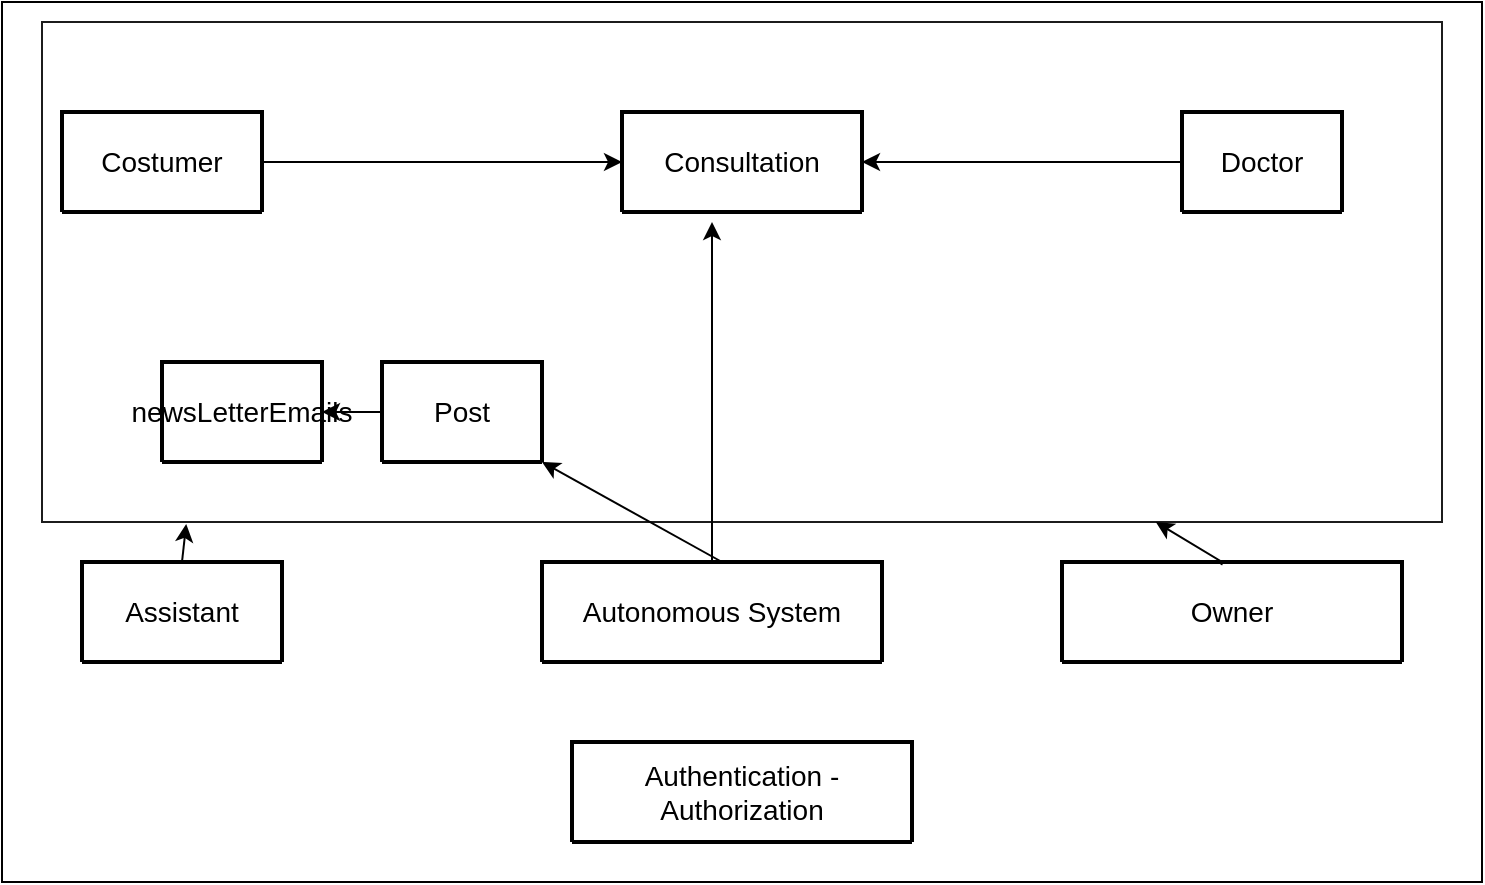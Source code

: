 <mxfile version="24.5.4" type="device" pages="2">
  <diagram id="C5RBs43oDa-KdzZeNtuy" name="Modelo_Conceptual">
    <mxGraphModel dx="1120" dy="476" grid="1" gridSize="10" guides="1" tooltips="1" connect="1" arrows="1" fold="1" page="1" pageScale="1" pageWidth="827" pageHeight="1169" math="0" shadow="0">
      <root>
        <mxCell id="WIyWlLk6GJQsqaUBKTNV-0" />
        <mxCell id="WIyWlLk6GJQsqaUBKTNV-1" parent="WIyWlLk6GJQsqaUBKTNV-0" />
        <mxCell id="9IchFDW7vQtGG4OENfkv-96" value="" style="rounded=0;whiteSpace=wrap;html=1;" parent="WIyWlLk6GJQsqaUBKTNV-1" vertex="1">
          <mxGeometry x="70" y="480" width="740" height="440" as="geometry" />
        </mxCell>
        <mxCell id="9IchFDW7vQtGG4OENfkv-95" value="" style="rounded=0;whiteSpace=wrap;html=1;strokeColor=#1C1C1C;" parent="WIyWlLk6GJQsqaUBKTNV-1" vertex="1">
          <mxGeometry x="90" y="490" width="700" height="250" as="geometry" />
        </mxCell>
        <mxCell id="9IchFDW7vQtGG4OENfkv-56" value="Costumer" style="swimlane;childLayout=stackLayout;horizontal=1;startSize=50;horizontalStack=0;rounded=1;fontSize=14;fontStyle=0;strokeWidth=2;resizeParent=0;resizeLast=1;shadow=0;dashed=0;align=center;arcSize=4;whiteSpace=wrap;html=1;" parent="WIyWlLk6GJQsqaUBKTNV-1" vertex="1" collapsed="1">
          <mxGeometry x="100" y="535" width="100" height="50" as="geometry">
            <mxRectangle x="100" y="540" width="160" height="120" as="alternateBounds" />
          </mxGeometry>
        </mxCell>
        <mxCell id="9IchFDW7vQtGG4OENfkv-57" value="+Attribute1&#xa;+Attribute2&#xa;+Attribute3" style="align=left;strokeColor=none;fillColor=none;spacingLeft=4;fontSize=12;verticalAlign=top;resizable=0;rotatable=0;part=1;html=1;" parent="9IchFDW7vQtGG4OENfkv-56" vertex="1">
          <mxGeometry y="50" width="160" height="70" as="geometry" />
        </mxCell>
        <mxCell id="9IchFDW7vQtGG4OENfkv-58" value="Consultation" style="swimlane;childLayout=stackLayout;horizontal=1;startSize=50;horizontalStack=0;rounded=1;fontSize=14;fontStyle=0;strokeWidth=2;resizeParent=0;resizeLast=1;shadow=0;dashed=0;align=center;arcSize=4;whiteSpace=wrap;html=1;" parent="WIyWlLk6GJQsqaUBKTNV-1" vertex="1" collapsed="1">
          <mxGeometry x="380" y="535" width="120" height="50" as="geometry">
            <mxRectangle x="380" y="540" width="160" height="120" as="alternateBounds" />
          </mxGeometry>
        </mxCell>
        <mxCell id="9IchFDW7vQtGG4OENfkv-59" value="+Attribute1&#xa;+Attribute2&#xa;+Attribute3" style="align=left;strokeColor=none;fillColor=none;spacingLeft=4;fontSize=12;verticalAlign=top;resizable=0;rotatable=0;part=1;html=1;" parent="9IchFDW7vQtGG4OENfkv-58" vertex="1">
          <mxGeometry y="50" width="160" height="70" as="geometry" />
        </mxCell>
        <mxCell id="9IchFDW7vQtGG4OENfkv-60" value="Doctor" style="swimlane;childLayout=stackLayout;horizontal=1;startSize=50;horizontalStack=0;rounded=1;fontSize=14;fontStyle=0;strokeWidth=2;resizeParent=0;resizeLast=1;shadow=0;dashed=0;align=center;arcSize=4;whiteSpace=wrap;html=1;" parent="WIyWlLk6GJQsqaUBKTNV-1" vertex="1" collapsed="1">
          <mxGeometry x="660" y="535" width="80" height="50" as="geometry">
            <mxRectangle x="660" y="540" width="160" height="120" as="alternateBounds" />
          </mxGeometry>
        </mxCell>
        <mxCell id="9IchFDW7vQtGG4OENfkv-61" value="+Attribute1&#xa;+Attribute2&#xa;+Attribute3" style="align=left;strokeColor=none;fillColor=none;spacingLeft=4;fontSize=12;verticalAlign=top;resizable=0;rotatable=0;part=1;html=1;" parent="9IchFDW7vQtGG4OENfkv-60" vertex="1">
          <mxGeometry y="50" width="160" height="70" as="geometry" />
        </mxCell>
        <mxCell id="9IchFDW7vQtGG4OENfkv-62" value="Autonomous System" style="swimlane;childLayout=stackLayout;horizontal=1;startSize=50;horizontalStack=0;rounded=1;fontSize=14;fontStyle=0;strokeWidth=2;resizeParent=0;resizeLast=1;shadow=0;dashed=0;align=center;arcSize=4;whiteSpace=wrap;html=1;" parent="WIyWlLk6GJQsqaUBKTNV-1" vertex="1" collapsed="1">
          <mxGeometry x="340" y="760" width="170" height="50" as="geometry">
            <mxRectangle x="850" y="730" width="160" height="120" as="alternateBounds" />
          </mxGeometry>
        </mxCell>
        <mxCell id="9IchFDW7vQtGG4OENfkv-63" value="+Attribute1&#xa;+Attribute2&#xa;+Attribute3" style="align=left;strokeColor=none;fillColor=none;spacingLeft=4;fontSize=12;verticalAlign=top;resizable=0;rotatable=0;part=1;html=1;" parent="9IchFDW7vQtGG4OENfkv-62" vertex="1">
          <mxGeometry y="50" width="160" height="70" as="geometry" />
        </mxCell>
        <mxCell id="9IchFDW7vQtGG4OENfkv-64" value="Assistant" style="swimlane;childLayout=stackLayout;horizontal=1;startSize=50;horizontalStack=0;rounded=1;fontSize=14;fontStyle=0;strokeWidth=2;resizeParent=0;resizeLast=1;shadow=0;dashed=0;align=center;arcSize=4;whiteSpace=wrap;html=1;" parent="WIyWlLk6GJQsqaUBKTNV-1" vertex="1" collapsed="1">
          <mxGeometry x="110" y="760" width="100" height="50" as="geometry">
            <mxRectangle x="850" y="600" width="160" height="120" as="alternateBounds" />
          </mxGeometry>
        </mxCell>
        <mxCell id="9IchFDW7vQtGG4OENfkv-65" value="+Attribute1&#xa;+Attribute2&#xa;+Attribute3" style="align=left;strokeColor=none;fillColor=none;spacingLeft=4;fontSize=12;verticalAlign=top;resizable=0;rotatable=0;part=1;html=1;" parent="9IchFDW7vQtGG4OENfkv-64" vertex="1">
          <mxGeometry y="50" width="160" height="70" as="geometry" />
        </mxCell>
        <mxCell id="9IchFDW7vQtGG4OENfkv-74" value="Authentication - Authorization" style="swimlane;childLayout=stackLayout;horizontal=1;startSize=50;horizontalStack=0;rounded=1;fontSize=14;fontStyle=0;strokeWidth=2;resizeParent=0;resizeLast=1;shadow=0;dashed=0;align=center;arcSize=4;whiteSpace=wrap;html=1;" parent="WIyWlLk6GJQsqaUBKTNV-1" vertex="1" collapsed="1">
          <mxGeometry x="355" y="850" width="170" height="50" as="geometry">
            <mxRectangle x="850" y="730" width="160" height="120" as="alternateBounds" />
          </mxGeometry>
        </mxCell>
        <mxCell id="9IchFDW7vQtGG4OENfkv-75" value="+Attribute1&#xa;+Attribute2&#xa;+Attribute3" style="align=left;strokeColor=none;fillColor=none;spacingLeft=4;fontSize=12;verticalAlign=top;resizable=0;rotatable=0;part=1;html=1;" parent="9IchFDW7vQtGG4OENfkv-74" vertex="1">
          <mxGeometry y="50" width="160" height="70" as="geometry" />
        </mxCell>
        <mxCell id="9IchFDW7vQtGG4OENfkv-76" value="Post" style="swimlane;childLayout=stackLayout;horizontal=1;startSize=50;horizontalStack=0;rounded=1;fontSize=14;fontStyle=0;strokeWidth=2;resizeParent=0;resizeLast=1;shadow=0;dashed=0;align=center;arcSize=4;whiteSpace=wrap;html=1;" parent="WIyWlLk6GJQsqaUBKTNV-1" vertex="1" collapsed="1">
          <mxGeometry x="260" y="660" width="80" height="50" as="geometry">
            <mxRectangle x="640" y="710" width="160" height="120" as="alternateBounds" />
          </mxGeometry>
        </mxCell>
        <mxCell id="9IchFDW7vQtGG4OENfkv-77" value="+Attribute1&#xa;+Attribute2&#xa;+Attribute3" style="align=left;strokeColor=none;fillColor=none;spacingLeft=4;fontSize=12;verticalAlign=top;resizable=0;rotatable=0;part=1;html=1;" parent="9IchFDW7vQtGG4OENfkv-76" vertex="1">
          <mxGeometry y="50" width="160" height="70" as="geometry" />
        </mxCell>
        <mxCell id="9IchFDW7vQtGG4OENfkv-86" value="Owner" style="swimlane;childLayout=stackLayout;horizontal=1;startSize=50;horizontalStack=0;rounded=1;fontSize=14;fontStyle=0;strokeWidth=2;resizeParent=0;resizeLast=1;shadow=0;dashed=0;align=center;arcSize=4;whiteSpace=wrap;html=1;" parent="WIyWlLk6GJQsqaUBKTNV-1" vertex="1" collapsed="1">
          <mxGeometry x="600" y="760" width="170" height="50" as="geometry">
            <mxRectangle x="850" y="730" width="160" height="120" as="alternateBounds" />
          </mxGeometry>
        </mxCell>
        <mxCell id="9IchFDW7vQtGG4OENfkv-87" value="+Attribute1&#xa;+Attribute2&#xa;+Attribute3" style="align=left;strokeColor=none;fillColor=none;spacingLeft=4;fontSize=12;verticalAlign=top;resizable=0;rotatable=0;part=1;html=1;" parent="9IchFDW7vQtGG4OENfkv-86" vertex="1">
          <mxGeometry y="50" width="160" height="70" as="geometry" />
        </mxCell>
        <mxCell id="RTEQiekzbqMX6bwBQLsJ-1" value="" style="endArrow=classic;html=1;rounded=0;entryX=0;entryY=0.5;entryDx=0;entryDy=0;" parent="WIyWlLk6GJQsqaUBKTNV-1" target="9IchFDW7vQtGG4OENfkv-58" edge="1">
          <mxGeometry width="50" height="50" relative="1" as="geometry">
            <mxPoint x="200" y="560" as="sourcePoint" />
            <mxPoint x="320" y="570" as="targetPoint" />
          </mxGeometry>
        </mxCell>
        <mxCell id="RTEQiekzbqMX6bwBQLsJ-2" value="" style="endArrow=classic;html=1;rounded=0;exitX=0;exitY=0.5;exitDx=0;exitDy=0;entryX=1;entryY=0.5;entryDx=0;entryDy=0;" parent="WIyWlLk6GJQsqaUBKTNV-1" source="9IchFDW7vQtGG4OENfkv-60" target="9IchFDW7vQtGG4OENfkv-58" edge="1">
          <mxGeometry width="50" height="50" relative="1" as="geometry">
            <mxPoint x="500" y="660" as="sourcePoint" />
            <mxPoint x="550" y="610" as="targetPoint" />
          </mxGeometry>
        </mxCell>
        <mxCell id="RTEQiekzbqMX6bwBQLsJ-3" value="" style="endArrow=classic;html=1;rounded=0;exitX=0.5;exitY=0;exitDx=0;exitDy=0;entryX=0.103;entryY=1.004;entryDx=0;entryDy=0;entryPerimeter=0;" parent="WIyWlLk6GJQsqaUBKTNV-1" source="9IchFDW7vQtGG4OENfkv-64" target="9IchFDW7vQtGG4OENfkv-95" edge="1">
          <mxGeometry width="50" height="50" relative="1" as="geometry">
            <mxPoint x="160" y="740" as="sourcePoint" />
            <mxPoint x="210" y="690" as="targetPoint" />
          </mxGeometry>
        </mxCell>
        <mxCell id="RTEQiekzbqMX6bwBQLsJ-4" value="" style="endArrow=classic;html=1;rounded=0;exitX=0.469;exitY=0.032;exitDx=0;exitDy=0;exitPerimeter=0;" parent="WIyWlLk6GJQsqaUBKTNV-1" source="9IchFDW7vQtGG4OENfkv-86" target="9IchFDW7vQtGG4OENfkv-95" edge="1">
          <mxGeometry width="50" height="50" relative="1" as="geometry">
            <mxPoint x="480" y="740" as="sourcePoint" />
            <mxPoint x="530" y="690" as="targetPoint" />
            <Array as="points">
              <mxPoint x="680" y="760" />
            </Array>
          </mxGeometry>
        </mxCell>
        <mxCell id="RTEQiekzbqMX6bwBQLsJ-6" value="" style="endArrow=classic;html=1;rounded=0;exitX=0.5;exitY=0;exitDx=0;exitDy=0;" parent="WIyWlLk6GJQsqaUBKTNV-1" source="9IchFDW7vQtGG4OENfkv-62" edge="1">
          <mxGeometry width="50" height="50" relative="1" as="geometry">
            <mxPoint x="430" y="750" as="sourcePoint" />
            <mxPoint x="425" y="590" as="targetPoint" />
          </mxGeometry>
        </mxCell>
        <mxCell id="PeFLpkoImmVQKqJEd_rm-0" value="" style="endArrow=classic;html=1;rounded=0;entryX=1;entryY=1;entryDx=0;entryDy=0;" parent="WIyWlLk6GJQsqaUBKTNV-1" target="9IchFDW7vQtGG4OENfkv-76" edge="1">
          <mxGeometry width="50" height="50" relative="1" as="geometry">
            <mxPoint x="430" y="760" as="sourcePoint" />
            <mxPoint x="435" y="600" as="targetPoint" />
          </mxGeometry>
        </mxCell>
        <mxCell id="1KA0uuh0Q2umAEVEFHcB-0" value="newsLetterEmails" style="swimlane;childLayout=stackLayout;horizontal=1;startSize=50;horizontalStack=0;rounded=1;fontSize=14;fontStyle=0;strokeWidth=2;resizeParent=0;resizeLast=1;shadow=0;dashed=0;align=center;arcSize=4;whiteSpace=wrap;html=1;" vertex="1" collapsed="1" parent="WIyWlLk6GJQsqaUBKTNV-1">
          <mxGeometry x="150" y="660" width="80" height="50" as="geometry">
            <mxRectangle x="640" y="710" width="160" height="120" as="alternateBounds" />
          </mxGeometry>
        </mxCell>
        <mxCell id="1KA0uuh0Q2umAEVEFHcB-1" value="+Attribute1&#xa;+Attribute2&#xa;+Attribute3" style="align=left;strokeColor=none;fillColor=none;spacingLeft=4;fontSize=12;verticalAlign=top;resizable=0;rotatable=0;part=1;html=1;" vertex="1" parent="1KA0uuh0Q2umAEVEFHcB-0">
          <mxGeometry y="50" width="160" height="70" as="geometry" />
        </mxCell>
        <mxCell id="1KA0uuh0Q2umAEVEFHcB-2" value="" style="endArrow=classic;html=1;rounded=0;entryX=1;entryY=0.5;entryDx=0;entryDy=0;exitX=0;exitY=0.5;exitDx=0;exitDy=0;" edge="1" parent="WIyWlLk6GJQsqaUBKTNV-1" source="9IchFDW7vQtGG4OENfkv-76" target="1KA0uuh0Q2umAEVEFHcB-0">
          <mxGeometry width="50" height="50" relative="1" as="geometry">
            <mxPoint x="310" y="780" as="sourcePoint" />
            <mxPoint x="360" y="730" as="targetPoint" />
          </mxGeometry>
        </mxCell>
      </root>
    </mxGraphModel>
  </diagram>
  <diagram id="V_lOwUg6gRqqcUT0BOcC" name="Modelo_Er">
    <mxGraphModel dx="1120" dy="476" grid="1" gridSize="10" guides="1" tooltips="1" connect="1" arrows="1" fold="1" page="1" pageScale="1" pageWidth="827" pageHeight="1169" math="0" shadow="0">
      <root>
        <mxCell id="0" />
        <mxCell id="1" parent="0" />
        <mxCell id="sZ-dMmo0useWfiPV1cza-1" value="Costumer" style="swimlane;childLayout=stackLayout;horizontal=1;startSize=50;horizontalStack=0;rounded=1;fontSize=14;fontStyle=0;strokeWidth=2;resizeParent=0;resizeLast=1;shadow=0;dashed=0;align=center;arcSize=4;whiteSpace=wrap;html=1;" parent="1" vertex="1">
          <mxGeometry x="60" y="330" width="160" height="210" as="geometry">
            <mxRectangle x="60" y="330" width="100" height="50" as="alternateBounds" />
          </mxGeometry>
        </mxCell>
        <mxCell id="sZ-dMmo0useWfiPV1cza-2" value="&lt;div&gt;&lt;span style=&quot;background-color: initial;&quot;&gt;name : varchar&lt;/span&gt;&lt;br&gt;&lt;/div&gt;&lt;div&gt;last_name : varchar&lt;/div&gt;&lt;div&gt;birthday : date&lt;/div&gt;&lt;div&gt;type_document : varchar&lt;/div&gt;&lt;div&gt;number_document : varchar&lt;/div&gt;&lt;div&gt;phone_code: int&lt;/div&gt;&lt;div&gt;phone_number : int&lt;/div&gt;&lt;div&gt;email_adress : varchar&lt;/div&gt;&lt;div&gt;home_adress : varchar&lt;/div&gt;" style="align=left;strokeColor=none;fillColor=none;spacingLeft=4;fontSize=12;verticalAlign=top;resizable=0;rotatable=0;part=1;html=1;" parent="sZ-dMmo0useWfiPV1cza-1" vertex="1">
          <mxGeometry y="50" width="160" height="160" as="geometry" />
        </mxCell>
        <mxCell id="sZ-dMmo0useWfiPV1cza-3" value="Consultation" style="swimlane;childLayout=stackLayout;horizontal=1;startSize=50;horizontalStack=0;rounded=1;fontSize=14;fontStyle=0;strokeWidth=2;resizeParent=0;resizeLast=1;shadow=0;dashed=0;align=center;arcSize=4;whiteSpace=wrap;html=1;" parent="1" vertex="1">
          <mxGeometry x="340" y="330" width="160" height="160" as="geometry">
            <mxRectangle x="340" y="330" width="120" height="50" as="alternateBounds" />
          </mxGeometry>
        </mxCell>
        <mxCell id="sZ-dMmo0useWfiPV1cza-4" value="&lt;div&gt;&lt;span style=&quot;background-color: initial;&quot;&gt;date : date&lt;/span&gt;&lt;/div&gt;&lt;div&gt;&lt;span style=&quot;background-color: initial;&quot;&gt;symptoms : text&lt;/span&gt;&lt;br&gt;&lt;/div&gt;&lt;div&gt;&lt;div&gt;observations : text&lt;/div&gt;&lt;div&gt;prescription : text&lt;/div&gt;&lt;/div&gt;&lt;div&gt;report : blob&lt;/div&gt;" style="align=left;strokeColor=none;fillColor=none;spacingLeft=4;fontSize=12;verticalAlign=top;resizable=0;rotatable=0;part=1;html=1;" parent="sZ-dMmo0useWfiPV1cza-3" vertex="1">
          <mxGeometry y="50" width="160" height="110" as="geometry" />
        </mxCell>
        <mxCell id="sZ-dMmo0useWfiPV1cza-5" value="Doctor" style="swimlane;childLayout=stackLayout;horizontal=1;startSize=50;horizontalStack=0;rounded=1;fontSize=14;fontStyle=0;strokeWidth=2;resizeParent=0;resizeLast=1;shadow=0;dashed=0;align=center;arcSize=4;whiteSpace=wrap;html=1;" parent="1" vertex="1">
          <mxGeometry x="620" y="325" width="160" height="210" as="geometry">
            <mxRectangle x="620" y="330" width="80" height="50" as="alternateBounds" />
          </mxGeometry>
        </mxCell>
        <mxCell id="sZ-dMmo0useWfiPV1cza-6" value="&lt;div&gt;&lt;span style=&quot;background-color: initial;&quot;&gt;name : varchar&lt;/span&gt;&lt;br&gt;&lt;/div&gt;&lt;div&gt;last_name : varchar&lt;/div&gt;&lt;div&gt;birthday : date&lt;/div&gt;&lt;div&gt;type_document : varchar&lt;/div&gt;&lt;div&gt;number_document : varchar&lt;/div&gt;&lt;div&gt;phone_code: int&lt;/div&gt;&lt;div&gt;phone_number : int&lt;/div&gt;&lt;div&gt;email_adress : varchar&lt;/div&gt;&lt;div&gt;home_adress : varchar&lt;/div&gt;&lt;div&gt;collegiate_code : varchar&lt;/div&gt;" style="align=left;strokeColor=none;fillColor=none;spacingLeft=4;fontSize=12;verticalAlign=top;resizable=0;rotatable=0;part=1;html=1;" parent="sZ-dMmo0useWfiPV1cza-5" vertex="1">
          <mxGeometry y="50" width="160" height="160" as="geometry" />
        </mxCell>
        <mxCell id="sZ-dMmo0useWfiPV1cza-7" value="Post" style="swimlane;childLayout=stackLayout;horizontal=1;startSize=50;horizontalStack=0;rounded=1;fontSize=14;fontStyle=0;strokeWidth=2;resizeParent=0;resizeLast=1;shadow=0;dashed=0;align=center;arcSize=4;whiteSpace=wrap;html=1;" parent="1" vertex="1">
          <mxGeometry x="330" y="585" width="160" height="120" as="geometry">
            <mxRectangle x="220" y="480" width="80" height="50" as="alternateBounds" />
          </mxGeometry>
        </mxCell>
        <mxCell id="sZ-dMmo0useWfiPV1cza-8" value="title&amp;nbsp; : varchar&lt;div&gt;content_text : varchar&lt;/div&gt;&lt;div&gt;content_media : blob&lt;/div&gt;" style="align=left;strokeColor=none;fillColor=none;spacingLeft=4;fontSize=12;verticalAlign=top;resizable=0;rotatable=0;part=1;html=1;" parent="sZ-dMmo0useWfiPV1cza-7" vertex="1">
          <mxGeometry y="50" width="160" height="70" as="geometry" />
        </mxCell>
        <mxCell id="sZ-dMmo0useWfiPV1cza-9" value="" style="edgeStyle=entityRelationEdgeStyle;fontSize=12;html=1;endArrow=ERoneToMany;rounded=0;entryX=1;entryY=0.5;entryDx=0;entryDy=0;exitX=0;exitY=0.5;exitDx=0;exitDy=0;" parent="1" source="sZ-dMmo0useWfiPV1cza-5" target="sZ-dMmo0useWfiPV1cza-3" edge="1">
          <mxGeometry width="100" height="100" relative="1" as="geometry">
            <mxPoint x="440" y="515" as="sourcePoint" />
            <mxPoint x="540" y="415" as="targetPoint" />
          </mxGeometry>
        </mxCell>
        <mxCell id="sZ-dMmo0useWfiPV1cza-10" value="" style="edgeStyle=entityRelationEdgeStyle;fontSize=12;html=1;endArrow=ERoneToMany;rounded=0;entryX=0;entryY=0.5;entryDx=0;entryDy=0;" parent="1" source="sZ-dMmo0useWfiPV1cza-1" target="sZ-dMmo0useWfiPV1cza-3" edge="1">
          <mxGeometry width="100" height="100" relative="1" as="geometry">
            <mxPoint x="160" y="495" as="sourcePoint" />
            <mxPoint x="260" y="395" as="targetPoint" />
          </mxGeometry>
        </mxCell>
        <mxCell id="-ESVspPRmz7Bss29gmh6-5" value="Speciality" style="swimlane;childLayout=stackLayout;horizontal=1;startSize=50;horizontalStack=0;rounded=1;fontSize=14;fontStyle=0;strokeWidth=2;resizeParent=0;resizeLast=1;shadow=0;dashed=0;align=center;arcSize=4;whiteSpace=wrap;html=1;" parent="1" vertex="1">
          <mxGeometry x="620" y="600" width="160" height="90" as="geometry" />
        </mxCell>
        <mxCell id="-ESVspPRmz7Bss29gmh6-6" value="&lt;div&gt;name : varchar&lt;/div&gt;" style="align=left;strokeColor=none;fillColor=none;spacingLeft=4;fontSize=12;verticalAlign=top;resizable=0;rotatable=0;part=1;html=1;" parent="-ESVspPRmz7Bss29gmh6-5" vertex="1">
          <mxGeometry y="50" width="160" height="40" as="geometry" />
        </mxCell>
        <mxCell id="-ESVspPRmz7Bss29gmh6-7" value="" style="edgeStyle=entityRelationEdgeStyle;fontSize=12;html=1;endArrow=ERoneToMany;startArrow=ERoneToMany;rounded=0;exitX=1;exitY=0.75;exitDx=0;exitDy=0;" parent="1" target="-ESVspPRmz7Bss29gmh6-6" edge="1">
          <mxGeometry width="100" height="100" relative="1" as="geometry">
            <mxPoint x="780.0" y="480" as="sourcePoint" />
            <mxPoint x="770.0" y="740" as="targetPoint" />
          </mxGeometry>
        </mxCell>
        <mxCell id="OpiV7qofVai5MekGCCh3-3" value="Users" style="swimlane;childLayout=stackLayout;horizontal=1;startSize=50;horizontalStack=0;rounded=1;fontSize=14;fontStyle=0;strokeWidth=2;resizeParent=0;resizeLast=1;shadow=0;dashed=0;align=center;arcSize=4;whiteSpace=wrap;html=1;" parent="1" vertex="1">
          <mxGeometry x="320" y="790" width="160" height="270" as="geometry" />
        </mxCell>
        <mxCell id="OpiV7qofVai5MekGCCh3-4" value="user_name : varchar&lt;div&gt;password : varchar&lt;/div&gt;&lt;div&gt;....&lt;/div&gt;&lt;div&gt;&lt;br&gt;&lt;br&gt;&lt;/div&gt;" style="align=left;strokeColor=none;fillColor=none;spacingLeft=4;fontSize=12;verticalAlign=top;resizable=0;rotatable=0;part=1;html=1;" parent="OpiV7qofVai5MekGCCh3-3" vertex="1">
          <mxGeometry y="50" width="160" height="220" as="geometry" />
        </mxCell>
        <mxCell id="XhbKpIQkFlvMZF74VKcO-1" value="Assistant" style="swimlane;childLayout=stackLayout;horizontal=1;startSize=50;horizontalStack=0;rounded=1;fontSize=14;fontStyle=0;strokeWidth=2;resizeParent=0;resizeLast=1;shadow=0;dashed=0;align=center;arcSize=4;whiteSpace=wrap;html=1;" parent="1" vertex="1" collapsed="1">
          <mxGeometry x="460" y="945" width="100" height="50" as="geometry">
            <mxRectangle x="850" y="600" width="160" height="120" as="alternateBounds" />
          </mxGeometry>
        </mxCell>
        <mxCell id="XhbKpIQkFlvMZF74VKcO-2" value="+Attribute1&#xa;+Attribute2&#xa;+Attribute3" style="align=left;strokeColor=none;fillColor=none;spacingLeft=4;fontSize=12;verticalAlign=top;resizable=0;rotatable=0;part=1;html=1;" parent="XhbKpIQkFlvMZF74VKcO-1" vertex="1">
          <mxGeometry y="50" width="160" height="70" as="geometry" />
        </mxCell>
        <mxCell id="FnF8_3aCyEH141PmMYoj-1" value="Owner" style="swimlane;childLayout=stackLayout;horizontal=1;startSize=50;horizontalStack=0;rounded=1;fontSize=14;fontStyle=0;strokeWidth=2;resizeParent=0;resizeLast=1;shadow=0;dashed=0;align=center;arcSize=4;whiteSpace=wrap;html=1;" parent="1" vertex="1" collapsed="1">
          <mxGeometry x="460" y="890" width="170" height="50" as="geometry">
            <mxRectangle x="850" y="730" width="160" height="120" as="alternateBounds" />
          </mxGeometry>
        </mxCell>
        <mxCell id="FnF8_3aCyEH141PmMYoj-2" value="+Attribute1&#xa;+Attribute2&#xa;+Attribute3" style="align=left;strokeColor=none;fillColor=none;spacingLeft=4;fontSize=12;verticalAlign=top;resizable=0;rotatable=0;part=1;html=1;" parent="FnF8_3aCyEH141PmMYoj-1" vertex="1">
          <mxGeometry y="50" width="160" height="70" as="geometry" />
        </mxCell>
        <mxCell id="FnF8_3aCyEH141PmMYoj-4" value="Permissions" style="swimlane;childLayout=stackLayout;horizontal=1;startSize=50;horizontalStack=0;rounded=1;fontSize=14;fontStyle=0;strokeWidth=2;resizeParent=0;resizeLast=1;shadow=0;dashed=0;align=center;arcSize=4;whiteSpace=wrap;html=1;" parent="1" vertex="1">
          <mxGeometry x="120" y="910" width="160" height="120" as="geometry" />
        </mxCell>
        <mxCell id="FnF8_3aCyEH141PmMYoj-5" value="name : varchar&lt;div&gt;action: varchar&lt;/div&gt;&lt;div&gt;&lt;br&gt;&lt;/div&gt;" style="align=left;strokeColor=none;fillColor=none;spacingLeft=4;fontSize=12;verticalAlign=top;resizable=0;rotatable=0;part=1;html=1;" parent="FnF8_3aCyEH141PmMYoj-4" vertex="1">
          <mxGeometry y="50" width="160" height="70" as="geometry" />
        </mxCell>
        <mxCell id="FnF8_3aCyEH141PmMYoj-8" value="" style="edgeStyle=entityRelationEdgeStyle;fontSize=12;html=1;endArrow=ERoneToMany;startArrow=ERoneToMany;rounded=0;entryX=0.005;entryY=0.304;entryDx=0;entryDy=0;entryPerimeter=0;exitX=1;exitY=0.25;exitDx=0;exitDy=0;" parent="1" source="FnF8_3aCyEH141PmMYoj-5" target="OpiV7qofVai5MekGCCh3-4" edge="1">
          <mxGeometry width="100" height="100" relative="1" as="geometry">
            <mxPoint x="170" y="1070" as="sourcePoint" />
            <mxPoint x="270" y="970" as="targetPoint" />
          </mxGeometry>
        </mxCell>
        <mxCell id="SO6ARRL0TPR1v14ET6eA-1" value="Doctor" style="swimlane;childLayout=stackLayout;horizontal=1;startSize=50;horizontalStack=0;rounded=1;fontSize=14;fontStyle=0;strokeWidth=2;resizeParent=0;resizeLast=1;shadow=0;dashed=0;align=center;arcSize=4;whiteSpace=wrap;html=1;" parent="1" vertex="1" collapsed="1">
          <mxGeometry x="460" y="1000" width="100" height="50" as="geometry">
            <mxRectangle x="850" y="600" width="160" height="120" as="alternateBounds" />
          </mxGeometry>
        </mxCell>
        <mxCell id="SO6ARRL0TPR1v14ET6eA-2" value="+Attribute1&#xa;+Attribute2&#xa;+Attribute3" style="align=left;strokeColor=none;fillColor=none;spacingLeft=4;fontSize=12;verticalAlign=top;resizable=0;rotatable=0;part=1;html=1;" parent="SO6ARRL0TPR1v14ET6eA-1" vertex="1">
          <mxGeometry y="50" width="160" height="70" as="geometry" />
        </mxCell>
        <mxCell id="kx-yrfZvGSE9-_u8yFS1-1" value="NewsLetterEmails" style="swimlane;childLayout=stackLayout;horizontal=1;startSize=50;horizontalStack=0;rounded=1;fontSize=14;fontStyle=0;strokeWidth=2;resizeParent=0;resizeLast=1;shadow=0;dashed=0;align=center;arcSize=4;whiteSpace=wrap;html=1;" parent="1" vertex="1">
          <mxGeometry x="60" y="585" width="160" height="120" as="geometry">
            <mxRectangle x="220" y="480" width="80" height="50" as="alternateBounds" />
          </mxGeometry>
        </mxCell>
        <mxCell id="kx-yrfZvGSE9-_u8yFS1-2" value="email : varchar&lt;div&gt;state: binary&lt;/div&gt;" style="align=left;strokeColor=none;fillColor=none;spacingLeft=4;fontSize=12;verticalAlign=top;resizable=0;rotatable=0;part=1;html=1;" parent="kx-yrfZvGSE9-_u8yFS1-1" vertex="1">
          <mxGeometry y="50" width="160" height="70" as="geometry" />
        </mxCell>
        <mxCell id="kx-yrfZvGSE9-_u8yFS1-3" value="" style="edgeStyle=entityRelationEdgeStyle;fontSize=12;html=1;endArrow=ERoneToMany;startArrow=ERoneToMany;rounded=0;exitX=0.944;exitY=-0.014;exitDx=0;exitDy=0;exitPerimeter=0;entryX=0;entryY=0.408;entryDx=0;entryDy=0;entryPerimeter=0;" parent="1" source="kx-yrfZvGSE9-_u8yFS1-2" target="sZ-dMmo0useWfiPV1cza-7" edge="1">
          <mxGeometry width="100" height="100" relative="1" as="geometry">
            <mxPoint x="360" y="700" as="sourcePoint" />
            <mxPoint x="460" y="600" as="targetPoint" />
          </mxGeometry>
        </mxCell>
      </root>
    </mxGraphModel>
  </diagram>
</mxfile>

